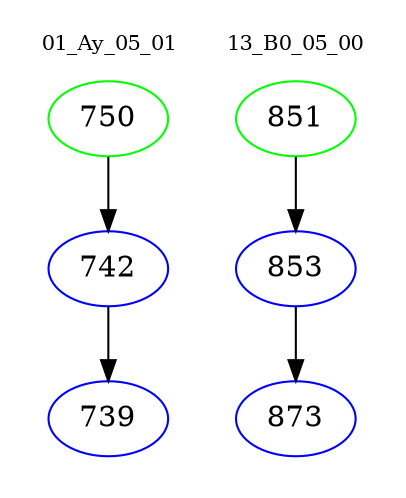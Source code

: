 digraph{
subgraph cluster_0 {
color = white
label = "01_Ay_05_01";
fontsize=10;
T0_750 [label="750", color="green"]
T0_750 -> T0_742 [color="black"]
T0_742 [label="742", color="blue"]
T0_742 -> T0_739 [color="black"]
T0_739 [label="739", color="blue"]
}
subgraph cluster_1 {
color = white
label = "13_B0_05_00";
fontsize=10;
T1_851 [label="851", color="green"]
T1_851 -> T1_853 [color="black"]
T1_853 [label="853", color="blue"]
T1_853 -> T1_873 [color="black"]
T1_873 [label="873", color="blue"]
}
}
